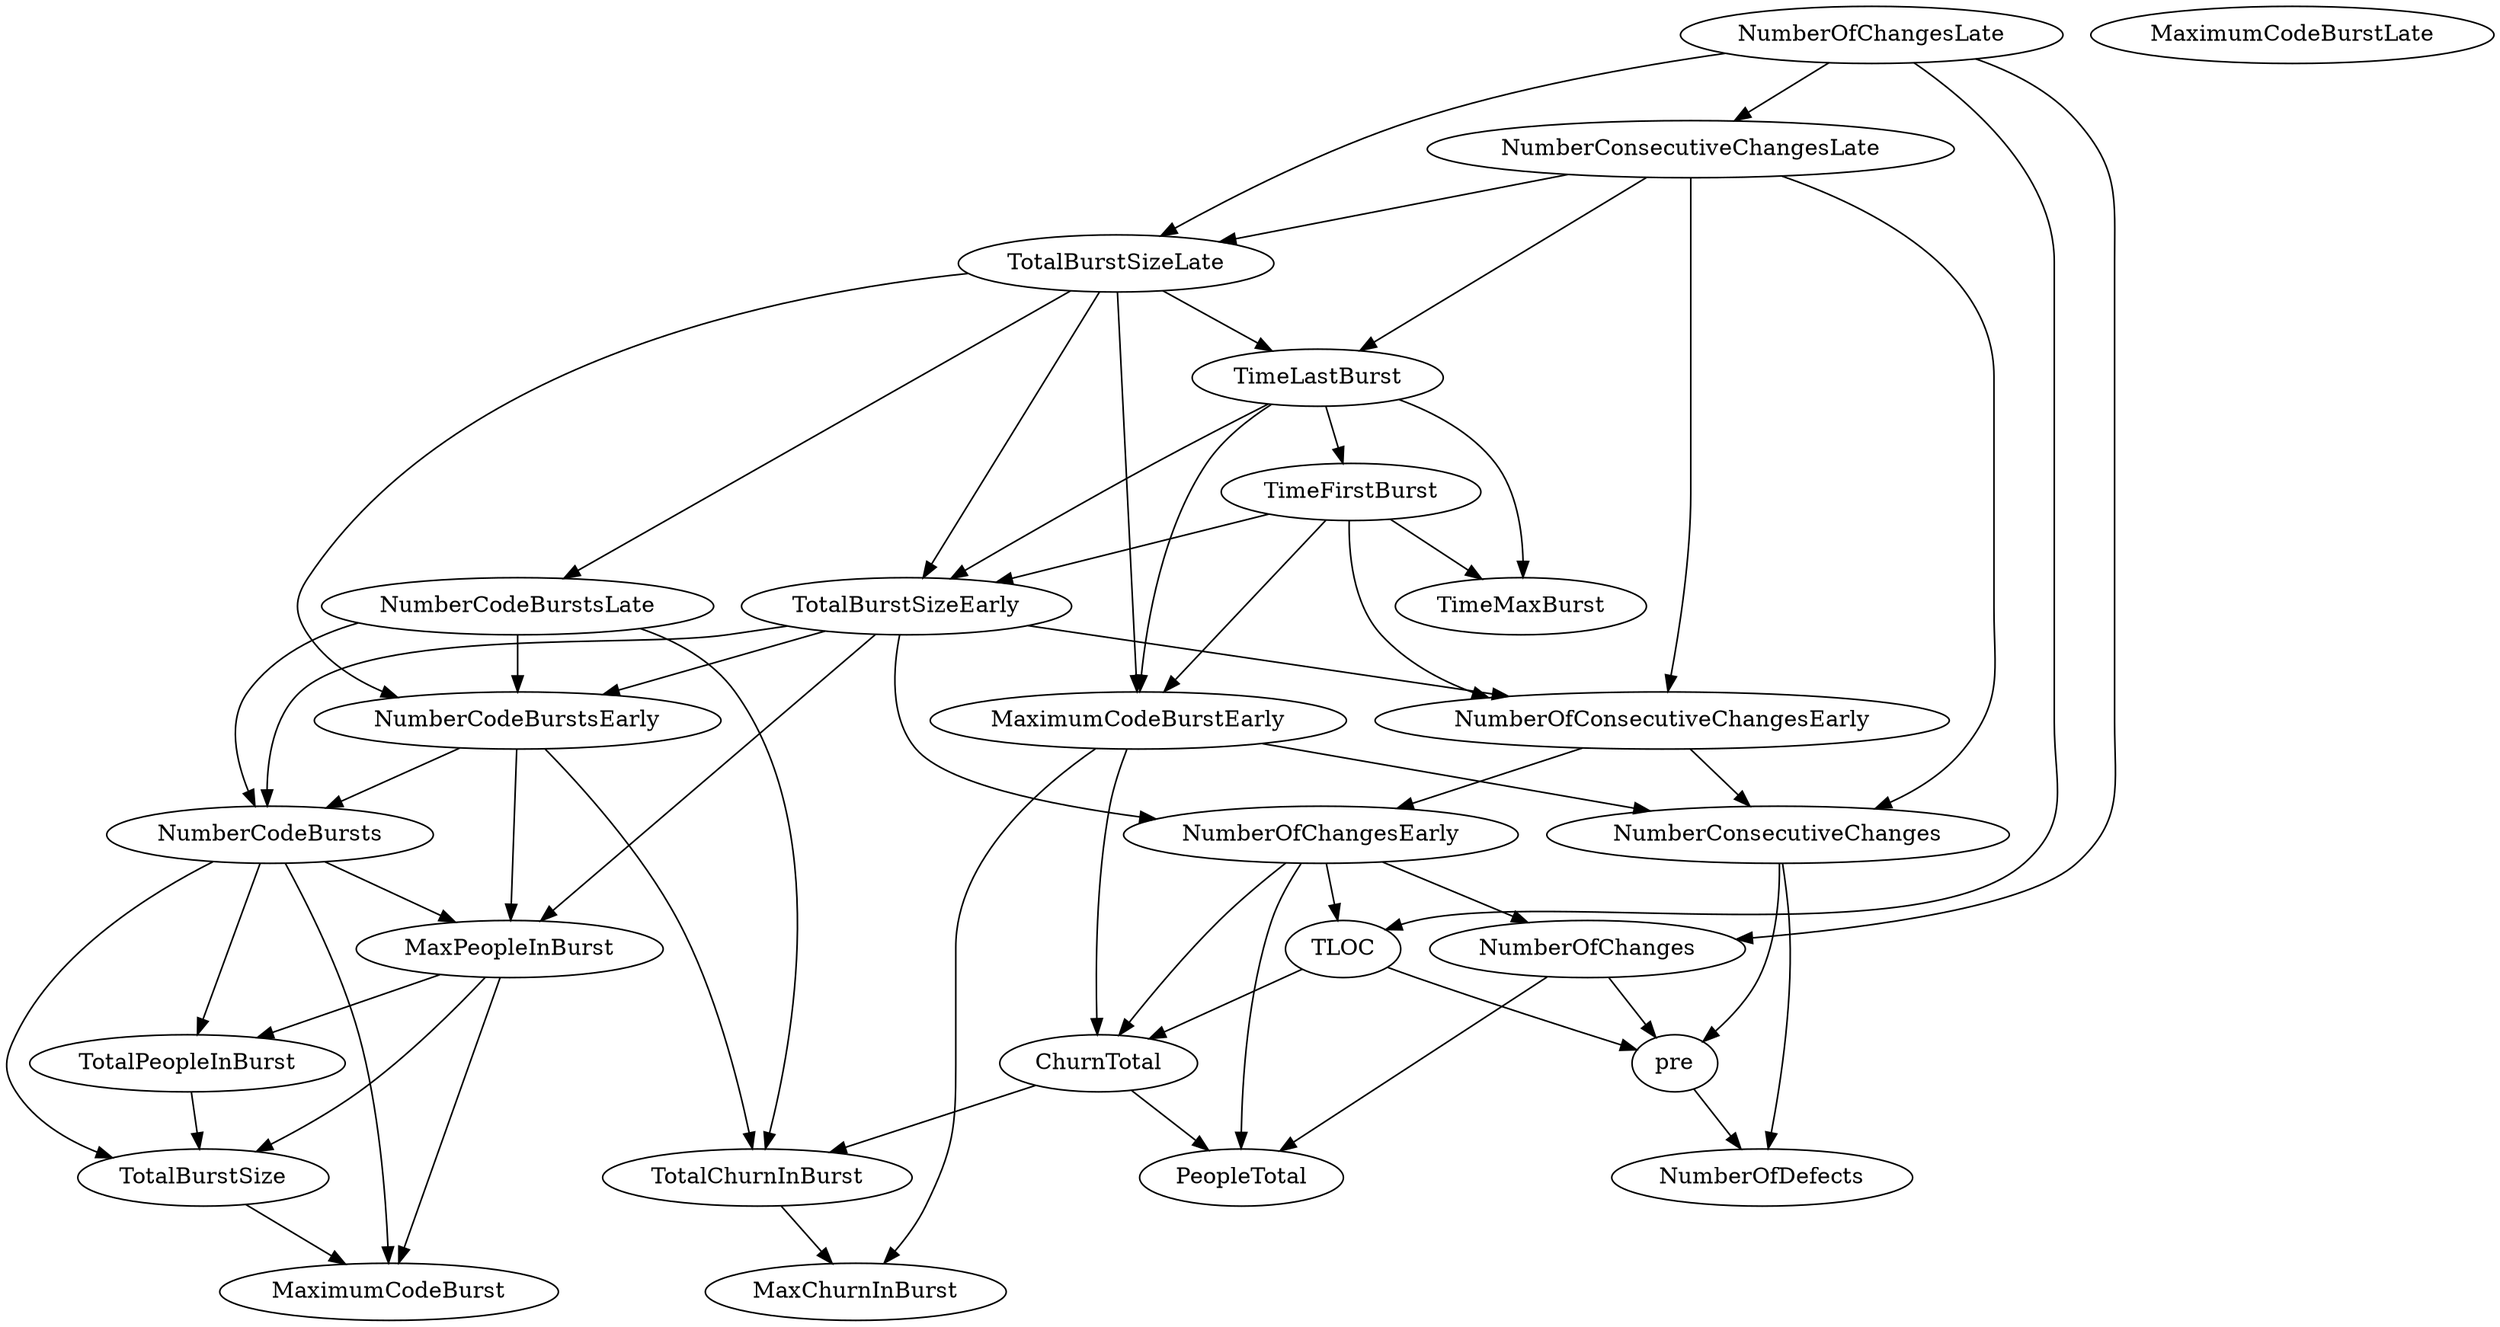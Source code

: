 digraph {
   TotalPeopleInBurst;
   MaximumCodeBurstLate;
   NumberOfChanges;
   MaxPeopleInBurst;
   TotalBurstSizeLate;
   NumberCodeBurstsLate;
   NumberOfChangesLate;
   NumberOfChangesEarly;
   MaxChurnInBurst;
   MaximumCodeBurstEarly;
   NumberCodeBurstsEarly;
   TimeFirstBurst;
   TotalChurnInBurst;
   ChurnTotal;
   MaximumCodeBurst;
   NumberOfConsecutiveChangesEarly;
   NumberConsecutiveChangesLate;
   TotalBurstSizeEarly;
   TotalBurstSize;
   TimeMaxBurst;
   NumberConsecutiveChanges;
   TimeLastBurst;
   NumberCodeBursts;
   PeopleTotal;
   pre;
   NumberOfDefects;
   TLOC;
   TotalPeopleInBurst -> TotalBurstSize;
   NumberOfChanges -> PeopleTotal;
   NumberOfChanges -> pre;
   MaxPeopleInBurst -> TotalPeopleInBurst;
   MaxPeopleInBurst -> MaximumCodeBurst;
   MaxPeopleInBurst -> TotalBurstSize;
   TotalBurstSizeLate -> NumberCodeBurstsLate;
   TotalBurstSizeLate -> MaximumCodeBurstEarly;
   TotalBurstSizeLate -> NumberCodeBurstsEarly;
   TotalBurstSizeLate -> TotalBurstSizeEarly;
   TotalBurstSizeLate -> TimeLastBurst;
   NumberCodeBurstsLate -> NumberCodeBurstsEarly;
   NumberCodeBurstsLate -> TotalChurnInBurst;
   NumberCodeBurstsLate -> NumberCodeBursts;
   NumberOfChangesLate -> NumberOfChanges;
   NumberOfChangesLate -> TotalBurstSizeLate;
   NumberOfChangesLate -> NumberConsecutiveChangesLate;
   NumberOfChangesLate -> TLOC;
   NumberOfChangesEarly -> NumberOfChanges;
   NumberOfChangesEarly -> ChurnTotal;
   NumberOfChangesEarly -> PeopleTotal;
   NumberOfChangesEarly -> TLOC;
   MaximumCodeBurstEarly -> MaxChurnInBurst;
   MaximumCodeBurstEarly -> ChurnTotal;
   MaximumCodeBurstEarly -> NumberConsecutiveChanges;
   NumberCodeBurstsEarly -> MaxPeopleInBurst;
   NumberCodeBurstsEarly -> TotalChurnInBurst;
   NumberCodeBurstsEarly -> NumberCodeBursts;
   TimeFirstBurst -> MaximumCodeBurstEarly;
   TimeFirstBurst -> NumberOfConsecutiveChangesEarly;
   TimeFirstBurst -> TotalBurstSizeEarly;
   TimeFirstBurst -> TimeMaxBurst;
   TotalChurnInBurst -> MaxChurnInBurst;
   ChurnTotal -> TotalChurnInBurst;
   ChurnTotal -> PeopleTotal;
   NumberOfConsecutiveChangesEarly -> NumberOfChangesEarly;
   NumberOfConsecutiveChangesEarly -> NumberConsecutiveChanges;
   NumberConsecutiveChangesLate -> TotalBurstSizeLate;
   NumberConsecutiveChangesLate -> NumberOfConsecutiveChangesEarly;
   NumberConsecutiveChangesLate -> NumberConsecutiveChanges;
   NumberConsecutiveChangesLate -> TimeLastBurst;
   TotalBurstSizeEarly -> MaxPeopleInBurst;
   TotalBurstSizeEarly -> NumberOfChangesEarly;
   TotalBurstSizeEarly -> NumberCodeBurstsEarly;
   TotalBurstSizeEarly -> NumberOfConsecutiveChangesEarly;
   TotalBurstSizeEarly -> NumberCodeBursts;
   TotalBurstSize -> MaximumCodeBurst;
   NumberConsecutiveChanges -> pre;
   NumberConsecutiveChanges -> NumberOfDefects;
   TimeLastBurst -> MaximumCodeBurstEarly;
   TimeLastBurst -> TimeFirstBurst;
   TimeLastBurst -> TotalBurstSizeEarly;
   TimeLastBurst -> TimeMaxBurst;
   NumberCodeBursts -> TotalPeopleInBurst;
   NumberCodeBursts -> MaxPeopleInBurst;
   NumberCodeBursts -> MaximumCodeBurst;
   NumberCodeBursts -> TotalBurstSize;
   pre -> NumberOfDefects;
   TLOC -> ChurnTotal;
   TLOC -> pre;
}
